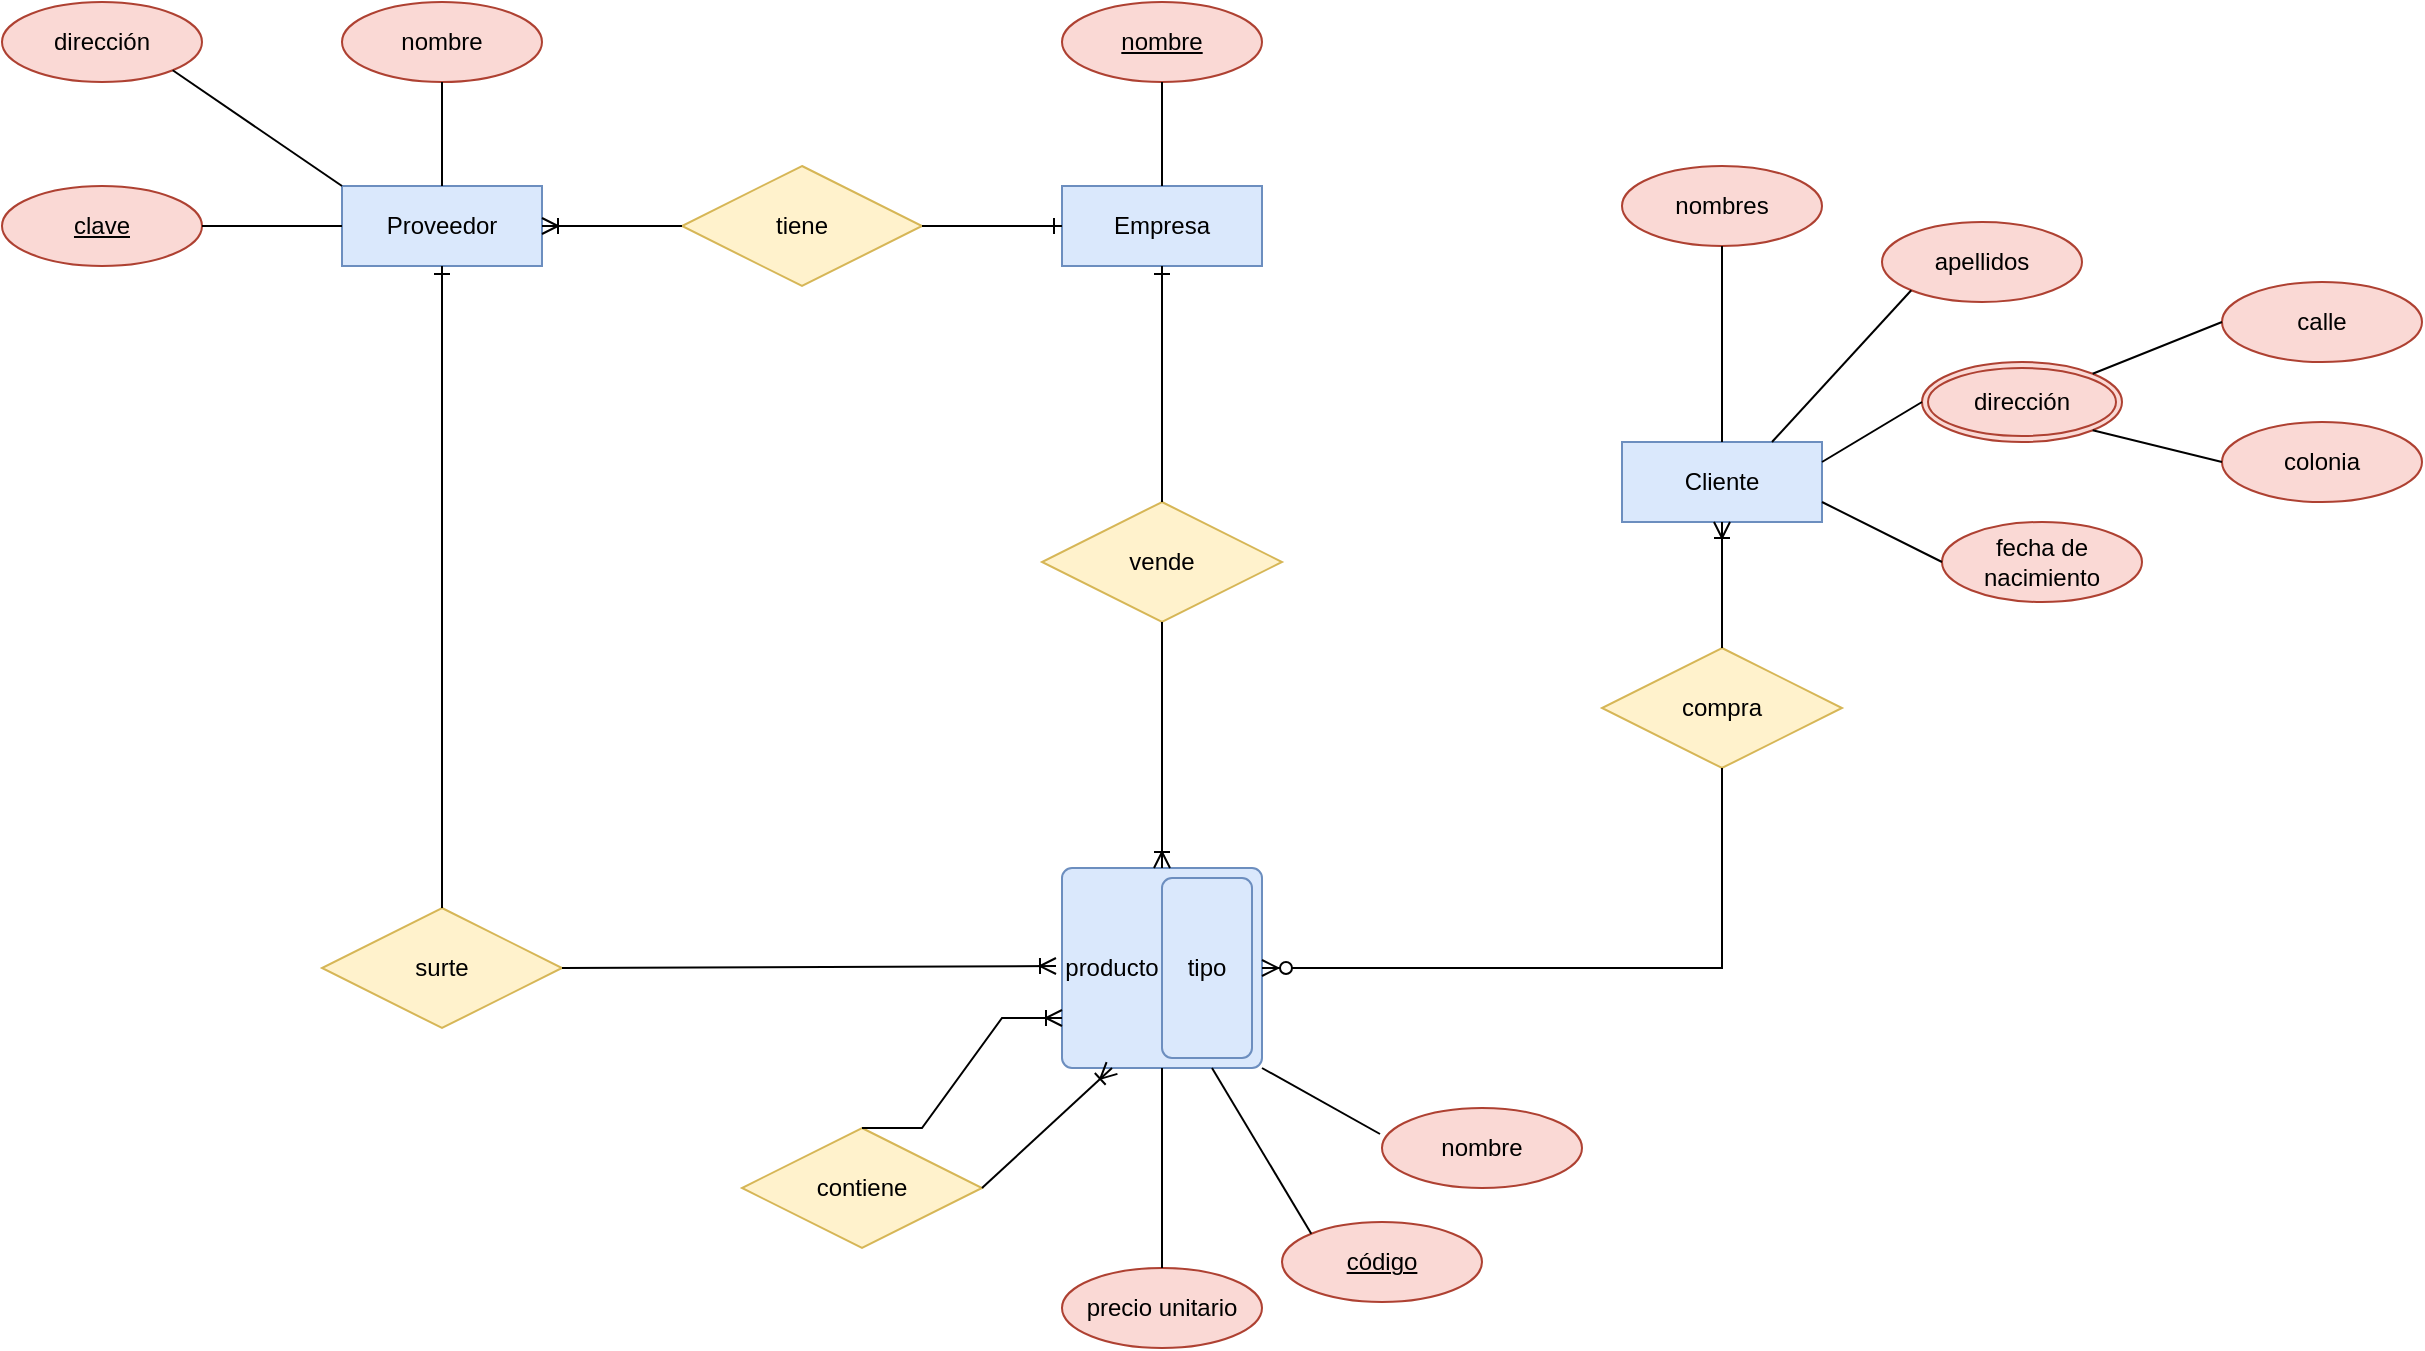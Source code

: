 <mxfile version="20.3.0" type="github">
  <diagram id="8-v9Z0RoxdPCG_60SAat" name="Page-1">
    <mxGraphModel dx="2272" dy="786" grid="1" gridSize="10" guides="1" tooltips="1" connect="1" arrows="1" fold="1" page="1" pageScale="1" pageWidth="850" pageHeight="1100" math="0" shadow="0">
      <root>
        <mxCell id="0" />
        <mxCell id="1" parent="0" />
        <mxCell id="-tF7ZBKWb7ZHzIYpN41H-1" value="Empresa" style="whiteSpace=wrap;html=1;align=center;fillColor=#dae8fc;strokeColor=#6c8ebf;" parent="1" vertex="1">
          <mxGeometry x="420" y="272" width="100" height="40" as="geometry" />
        </mxCell>
        <mxCell id="-tF7ZBKWb7ZHzIYpN41H-3" value="Proveedor" style="whiteSpace=wrap;html=1;align=center;fillColor=#dae8fc;strokeColor=#6c8ebf;" parent="1" vertex="1">
          <mxGeometry x="60" y="272" width="100" height="40" as="geometry" />
        </mxCell>
        <mxCell id="-tF7ZBKWb7ZHzIYpN41H-4" value="tiene" style="shape=rhombus;perimeter=rhombusPerimeter;whiteSpace=wrap;html=1;align=center;fillColor=#fff2cc;strokeColor=#d6b656;" parent="1" vertex="1">
          <mxGeometry x="230" y="262" width="120" height="60" as="geometry" />
        </mxCell>
        <mxCell id="-tF7ZBKWb7ZHzIYpN41H-5" value="surte" style="shape=rhombus;perimeter=rhombusPerimeter;whiteSpace=wrap;html=1;align=center;fillColor=#fff2cc;strokeColor=#d6b656;" parent="1" vertex="1">
          <mxGeometry x="50" y="633" width="120" height="60" as="geometry" />
        </mxCell>
        <mxCell id="-tF7ZBKWb7ZHzIYpN41H-6" value="Cliente" style="whiteSpace=wrap;html=1;align=center;fillColor=#dae8fc;strokeColor=#6c8ebf;" parent="1" vertex="1">
          <mxGeometry x="700" y="400" width="100" height="40" as="geometry" />
        </mxCell>
        <mxCell id="-tF7ZBKWb7ZHzIYpN41H-7" value="contiene" style="shape=rhombus;perimeter=rhombusPerimeter;whiteSpace=wrap;html=1;align=center;fillColor=#fff2cc;strokeColor=#d6b656;" parent="1" vertex="1">
          <mxGeometry x="260" y="743" width="120" height="60" as="geometry" />
        </mxCell>
        <mxCell id="-tF7ZBKWb7ZHzIYpN41H-8" value="compra" style="shape=rhombus;perimeter=rhombusPerimeter;whiteSpace=wrap;html=1;align=center;fillColor=#fff2cc;strokeColor=#d6b656;" parent="1" vertex="1">
          <mxGeometry x="690" y="503" width="120" height="60" as="geometry" />
        </mxCell>
        <mxCell id="-tF7ZBKWb7ZHzIYpN41H-9" value="vende" style="shape=rhombus;perimeter=rhombusPerimeter;whiteSpace=wrap;html=1;align=center;fillColor=#fff2cc;strokeColor=#d6b656;" parent="1" vertex="1">
          <mxGeometry x="410" y="430" width="120" height="60" as="geometry" />
        </mxCell>
        <mxCell id="-tF7ZBKWb7ZHzIYpN41H-13" value="" style="rounded=1;absoluteArcSize=1;html=1;arcSize=10;fillColor=#dae8fc;strokeColor=#6c8ebf;" parent="1" vertex="1">
          <mxGeometry x="420" y="613" width="100" height="100" as="geometry" />
        </mxCell>
        <mxCell id="-tF7ZBKWb7ZHzIYpN41H-14" value="producto" style="html=1;shape=mxgraph.er.anchor;whiteSpace=wrap;" parent="-tF7ZBKWb7ZHzIYpN41H-13" vertex="1">
          <mxGeometry width="50" height="100" as="geometry" />
        </mxCell>
        <mxCell id="-tF7ZBKWb7ZHzIYpN41H-15" value="tipo" style="rounded=1;absoluteArcSize=1;html=1;arcSize=10;whiteSpace=wrap;points=[];strokeColor=inherit;fillColor=inherit;" parent="-tF7ZBKWb7ZHzIYpN41H-13" vertex="1">
          <mxGeometry x="50" y="5" width="45" height="90" as="geometry" />
        </mxCell>
        <mxCell id="-tF7ZBKWb7ZHzIYpN41H-16" value="nombres" style="ellipse;whiteSpace=wrap;html=1;align=center;fillColor=#fad9d5;strokeColor=#ae4132;" parent="1" vertex="1">
          <mxGeometry x="700" y="262" width="100" height="40" as="geometry" />
        </mxCell>
        <mxCell id="-tF7ZBKWb7ZHzIYpN41H-17" value="apellidos" style="ellipse;whiteSpace=wrap;html=1;align=center;fillColor=#fad9d5;strokeColor=#ae4132;" parent="1" vertex="1">
          <mxGeometry x="830" y="290" width="100" height="40" as="geometry" />
        </mxCell>
        <mxCell id="-tF7ZBKWb7ZHzIYpN41H-19" value="fecha de nacimiento" style="ellipse;whiteSpace=wrap;html=1;align=center;fillColor=#fad9d5;strokeColor=#ae4132;" parent="1" vertex="1">
          <mxGeometry x="860" y="440" width="100" height="40" as="geometry" />
        </mxCell>
        <mxCell id="-tF7ZBKWb7ZHzIYpN41H-20" value="calle" style="ellipse;whiteSpace=wrap;html=1;align=center;fillColor=#fad9d5;strokeColor=#ae4132;" parent="1" vertex="1">
          <mxGeometry x="1000" y="320" width="100" height="40" as="geometry" />
        </mxCell>
        <mxCell id="-tF7ZBKWb7ZHzIYpN41H-22" value="nombre" style="ellipse;whiteSpace=wrap;html=1;align=center;fillColor=#fad9d5;strokeColor=#ae4132;" parent="1" vertex="1">
          <mxGeometry x="580" y="733" width="100" height="40" as="geometry" />
        </mxCell>
        <mxCell id="-tF7ZBKWb7ZHzIYpN41H-24" value="precio unitario" style="ellipse;whiteSpace=wrap;html=1;align=center;fillColor=#fad9d5;strokeColor=#ae4132;" parent="1" vertex="1">
          <mxGeometry x="420" y="813" width="100" height="40" as="geometry" />
        </mxCell>
        <mxCell id="-tF7ZBKWb7ZHzIYpN41H-25" value="nombre" style="ellipse;whiteSpace=wrap;html=1;align=center;fillColor=#fad9d5;strokeColor=#ae4132;" parent="1" vertex="1">
          <mxGeometry x="60" y="180" width="100" height="40" as="geometry" />
        </mxCell>
        <mxCell id="-tF7ZBKWb7ZHzIYpN41H-26" value="clave" style="ellipse;whiteSpace=wrap;html=1;align=center;fontStyle=4;fillColor=#fad9d5;strokeColor=#ae4132;" parent="1" vertex="1">
          <mxGeometry x="-110" y="272" width="100" height="40" as="geometry" />
        </mxCell>
        <mxCell id="-tF7ZBKWb7ZHzIYpN41H-27" value="dirección" style="ellipse;whiteSpace=wrap;html=1;align=center;fillColor=#fad9d5;strokeColor=#ae4132;" parent="1" vertex="1">
          <mxGeometry x="-110" y="180" width="100" height="40" as="geometry" />
        </mxCell>
        <mxCell id="-tF7ZBKWb7ZHzIYpN41H-28" value="nombre" style="ellipse;whiteSpace=wrap;html=1;align=center;fontStyle=4;fillColor=#fad9d5;strokeColor=#ae4132;" parent="1" vertex="1">
          <mxGeometry x="420" y="180" width="100" height="40" as="geometry" />
        </mxCell>
        <mxCell id="-tF7ZBKWb7ZHzIYpN41H-29" value="código" style="ellipse;whiteSpace=wrap;html=1;align=center;fontStyle=4;fillColor=#fad9d5;strokeColor=#ae4132;" parent="1" vertex="1">
          <mxGeometry x="530" y="790" width="100" height="40" as="geometry" />
        </mxCell>
        <mxCell id="-tF7ZBKWb7ZHzIYpN41H-30" value="dirección" style="ellipse;shape=doubleEllipse;margin=3;whiteSpace=wrap;html=1;align=center;fillColor=#fad9d5;strokeColor=#ae4132;" parent="1" vertex="1">
          <mxGeometry x="850" y="360" width="100" height="40" as="geometry" />
        </mxCell>
        <mxCell id="-tF7ZBKWb7ZHzIYpN41H-32" value="colonia" style="ellipse;whiteSpace=wrap;html=1;align=center;fillColor=#fad9d5;strokeColor=#ae4132;" parent="1" vertex="1">
          <mxGeometry x="1000" y="390" width="100" height="40" as="geometry" />
        </mxCell>
        <mxCell id="-tF7ZBKWb7ZHzIYpN41H-33" value="" style="endArrow=none;html=1;rounded=0;entryX=0.5;entryY=1;entryDx=0;entryDy=0;exitX=0.5;exitY=0;exitDx=0;exitDy=0;" parent="1" source="-tF7ZBKWb7ZHzIYpN41H-6" target="-tF7ZBKWb7ZHzIYpN41H-16" edge="1">
          <mxGeometry relative="1" as="geometry">
            <mxPoint x="510" y="570" as="sourcePoint" />
            <mxPoint x="670" y="570" as="targetPoint" />
          </mxGeometry>
        </mxCell>
        <mxCell id="-tF7ZBKWb7ZHzIYpN41H-34" value="" style="endArrow=none;html=1;rounded=0;entryX=0;entryY=1;entryDx=0;entryDy=0;exitX=0.75;exitY=0;exitDx=0;exitDy=0;" parent="1" source="-tF7ZBKWb7ZHzIYpN41H-6" target="-tF7ZBKWb7ZHzIYpN41H-17" edge="1">
          <mxGeometry relative="1" as="geometry">
            <mxPoint x="510" y="570" as="sourcePoint" />
            <mxPoint x="670" y="570" as="targetPoint" />
          </mxGeometry>
        </mxCell>
        <mxCell id="-tF7ZBKWb7ZHzIYpN41H-35" value="" style="endArrow=none;html=1;rounded=0;entryX=0;entryY=0.5;entryDx=0;entryDy=0;exitX=1;exitY=0.25;exitDx=0;exitDy=0;" parent="1" source="-tF7ZBKWb7ZHzIYpN41H-6" target="-tF7ZBKWb7ZHzIYpN41H-30" edge="1">
          <mxGeometry relative="1" as="geometry">
            <mxPoint x="810" y="400" as="sourcePoint" />
            <mxPoint x="780" y="490" as="targetPoint" />
          </mxGeometry>
        </mxCell>
        <mxCell id="-tF7ZBKWb7ZHzIYpN41H-36" value="" style="endArrow=none;html=1;rounded=0;entryX=0;entryY=0.5;entryDx=0;entryDy=0;exitX=1;exitY=0.75;exitDx=0;exitDy=0;" parent="1" source="-tF7ZBKWb7ZHzIYpN41H-6" target="-tF7ZBKWb7ZHzIYpN41H-19" edge="1">
          <mxGeometry relative="1" as="geometry">
            <mxPoint x="510" y="570" as="sourcePoint" />
            <mxPoint x="670" y="570" as="targetPoint" />
          </mxGeometry>
        </mxCell>
        <mxCell id="-tF7ZBKWb7ZHzIYpN41H-37" value="" style="endArrow=none;html=1;rounded=0;entryX=0;entryY=0.5;entryDx=0;entryDy=0;exitX=1;exitY=0;exitDx=0;exitDy=0;" parent="1" source="-tF7ZBKWb7ZHzIYpN41H-30" target="-tF7ZBKWb7ZHzIYpN41H-20" edge="1">
          <mxGeometry relative="1" as="geometry">
            <mxPoint x="510" y="570" as="sourcePoint" />
            <mxPoint x="670" y="570" as="targetPoint" />
          </mxGeometry>
        </mxCell>
        <mxCell id="-tF7ZBKWb7ZHzIYpN41H-38" value="" style="endArrow=none;html=1;rounded=0;entryX=0;entryY=0.5;entryDx=0;entryDy=0;exitX=1;exitY=1;exitDx=0;exitDy=0;" parent="1" source="-tF7ZBKWb7ZHzIYpN41H-30" target="-tF7ZBKWb7ZHzIYpN41H-32" edge="1">
          <mxGeometry relative="1" as="geometry">
            <mxPoint x="510" y="570" as="sourcePoint" />
            <mxPoint x="670" y="570" as="targetPoint" />
          </mxGeometry>
        </mxCell>
        <mxCell id="-tF7ZBKWb7ZHzIYpN41H-39" value="" style="fontSize=12;html=1;endArrow=ERoneToMany;rounded=0;entryX=0.5;entryY=1;entryDx=0;entryDy=0;exitX=0.5;exitY=0;exitDx=0;exitDy=0;" parent="1" source="-tF7ZBKWb7ZHzIYpN41H-8" target="-tF7ZBKWb7ZHzIYpN41H-6" edge="1">
          <mxGeometry width="100" height="100" relative="1" as="geometry">
            <mxPoint x="540" y="620" as="sourcePoint" />
            <mxPoint x="640" y="520" as="targetPoint" />
          </mxGeometry>
        </mxCell>
        <mxCell id="-tF7ZBKWb7ZHzIYpN41H-40" value="" style="edgeStyle=orthogonalEdgeStyle;fontSize=12;html=1;endArrow=ERzeroToMany;endFill=1;rounded=0;exitX=0.5;exitY=1;exitDx=0;exitDy=0;entryX=1;entryY=0.5;entryDx=0;entryDy=0;" parent="1" source="-tF7ZBKWb7ZHzIYpN41H-8" target="-tF7ZBKWb7ZHzIYpN41H-13" edge="1">
          <mxGeometry width="100" height="100" relative="1" as="geometry">
            <mxPoint x="540" y="583" as="sourcePoint" />
            <mxPoint x="640" y="483" as="targetPoint" />
          </mxGeometry>
        </mxCell>
        <mxCell id="-tF7ZBKWb7ZHzIYpN41H-42" value="" style="edgeStyle=entityRelationEdgeStyle;fontSize=12;html=1;endArrow=ERone;endFill=1;rounded=0;entryX=0;entryY=0.5;entryDx=0;entryDy=0;exitX=1;exitY=0.5;exitDx=0;exitDy=0;" parent="1" source="-tF7ZBKWb7ZHzIYpN41H-4" target="-tF7ZBKWb7ZHzIYpN41H-1" edge="1">
          <mxGeometry width="100" height="100" relative="1" as="geometry">
            <mxPoint x="540" y="620" as="sourcePoint" />
            <mxPoint x="640" y="520" as="targetPoint" />
          </mxGeometry>
        </mxCell>
        <mxCell id="-tF7ZBKWb7ZHzIYpN41H-44" value="" style="edgeStyle=entityRelationEdgeStyle;fontSize=12;html=1;endArrow=ERoneToMany;rounded=0;entryX=1;entryY=0.5;entryDx=0;entryDy=0;exitX=0;exitY=0.5;exitDx=0;exitDy=0;" parent="1" source="-tF7ZBKWb7ZHzIYpN41H-4" target="-tF7ZBKWb7ZHzIYpN41H-3" edge="1">
          <mxGeometry width="100" height="100" relative="1" as="geometry">
            <mxPoint x="540" y="620" as="sourcePoint" />
            <mxPoint x="640" y="520" as="targetPoint" />
          </mxGeometry>
        </mxCell>
        <mxCell id="-tF7ZBKWb7ZHzIYpN41H-45" value="" style="fontSize=12;html=1;endArrow=ERone;endFill=1;rounded=0;entryX=0.5;entryY=1;entryDx=0;entryDy=0;exitX=0.5;exitY=0;exitDx=0;exitDy=0;" parent="1" source="-tF7ZBKWb7ZHzIYpN41H-5" target="-tF7ZBKWb7ZHzIYpN41H-3" edge="1">
          <mxGeometry width="100" height="100" relative="1" as="geometry">
            <mxPoint x="540" y="620" as="sourcePoint" />
            <mxPoint x="640" y="520" as="targetPoint" />
          </mxGeometry>
        </mxCell>
        <mxCell id="-tF7ZBKWb7ZHzIYpN41H-46" value="" style="fontSize=12;html=1;endArrow=ERoneToMany;rounded=0;exitX=1;exitY=0.5;exitDx=0;exitDy=0;entryX=-0.06;entryY=0.49;entryDx=0;entryDy=0;entryPerimeter=0;" parent="1" source="-tF7ZBKWb7ZHzIYpN41H-5" target="-tF7ZBKWb7ZHzIYpN41H-14" edge="1">
          <mxGeometry width="100" height="100" relative="1" as="geometry">
            <mxPoint x="540" y="620" as="sourcePoint" />
            <mxPoint x="640" y="520" as="targetPoint" />
          </mxGeometry>
        </mxCell>
        <mxCell id="-tF7ZBKWb7ZHzIYpN41H-47" value="" style="fontSize=12;html=1;endArrow=ERone;endFill=1;rounded=0;entryX=0.5;entryY=1;entryDx=0;entryDy=0;exitX=0.5;exitY=0;exitDx=0;exitDy=0;" parent="1" source="-tF7ZBKWb7ZHzIYpN41H-9" target="-tF7ZBKWb7ZHzIYpN41H-1" edge="1">
          <mxGeometry width="100" height="100" relative="1" as="geometry">
            <mxPoint x="540" y="620" as="sourcePoint" />
            <mxPoint x="640" y="520" as="targetPoint" />
          </mxGeometry>
        </mxCell>
        <mxCell id="-tF7ZBKWb7ZHzIYpN41H-48" value="" style="fontSize=12;html=1;endArrow=ERoneToMany;rounded=0;exitX=0.5;exitY=1;exitDx=0;exitDy=0;entryX=0.5;entryY=0;entryDx=0;entryDy=0;" parent="1" source="-tF7ZBKWb7ZHzIYpN41H-9" target="-tF7ZBKWb7ZHzIYpN41H-13" edge="1">
          <mxGeometry width="100" height="100" relative="1" as="geometry">
            <mxPoint x="540" y="620" as="sourcePoint" />
            <mxPoint x="640" y="520" as="targetPoint" />
          </mxGeometry>
        </mxCell>
        <mxCell id="-tF7ZBKWb7ZHzIYpN41H-49" value="" style="endArrow=none;html=1;rounded=0;exitX=0.5;exitY=1;exitDx=0;exitDy=0;entryX=0.5;entryY=0;entryDx=0;entryDy=0;" parent="1" source="-tF7ZBKWb7ZHzIYpN41H-13" target="-tF7ZBKWb7ZHzIYpN41H-24" edge="1">
          <mxGeometry relative="1" as="geometry">
            <mxPoint x="510" y="570" as="sourcePoint" />
            <mxPoint x="670" y="570" as="targetPoint" />
          </mxGeometry>
        </mxCell>
        <mxCell id="-tF7ZBKWb7ZHzIYpN41H-51" value="" style="endArrow=none;html=1;rounded=0;exitX=0.75;exitY=1;exitDx=0;exitDy=0;entryX=0;entryY=0;entryDx=0;entryDy=0;" parent="1" source="-tF7ZBKWb7ZHzIYpN41H-13" target="-tF7ZBKWb7ZHzIYpN41H-29" edge="1">
          <mxGeometry relative="1" as="geometry">
            <mxPoint x="510" y="570" as="sourcePoint" />
            <mxPoint x="670" y="570" as="targetPoint" />
          </mxGeometry>
        </mxCell>
        <mxCell id="-tF7ZBKWb7ZHzIYpN41H-52" value="" style="endArrow=none;html=1;rounded=0;entryX=1;entryY=1;entryDx=0;entryDy=0;exitX=-0.01;exitY=0.325;exitDx=0;exitDy=0;exitPerimeter=0;" parent="1" source="-tF7ZBKWb7ZHzIYpN41H-22" target="-tF7ZBKWb7ZHzIYpN41H-13" edge="1">
          <mxGeometry relative="1" as="geometry">
            <mxPoint x="240" y="550" as="sourcePoint" />
            <mxPoint x="400" y="550" as="targetPoint" />
          </mxGeometry>
        </mxCell>
        <mxCell id="-tF7ZBKWb7ZHzIYpN41H-53" value="" style="endArrow=none;html=1;rounded=0;entryX=0.5;entryY=1;entryDx=0;entryDy=0;exitX=0.5;exitY=0;exitDx=0;exitDy=0;" parent="1" source="-tF7ZBKWb7ZHzIYpN41H-1" target="-tF7ZBKWb7ZHzIYpN41H-28" edge="1">
          <mxGeometry relative="1" as="geometry">
            <mxPoint x="420" y="540" as="sourcePoint" />
            <mxPoint x="580" y="540" as="targetPoint" />
          </mxGeometry>
        </mxCell>
        <mxCell id="-tF7ZBKWb7ZHzIYpN41H-54" value="" style="endArrow=none;html=1;rounded=0;exitX=0.5;exitY=1;exitDx=0;exitDy=0;entryX=0.5;entryY=0;entryDx=0;entryDy=0;" parent="1" source="-tF7ZBKWb7ZHzIYpN41H-25" target="-tF7ZBKWb7ZHzIYpN41H-3" edge="1">
          <mxGeometry relative="1" as="geometry">
            <mxPoint x="420" y="540" as="sourcePoint" />
            <mxPoint x="580" y="540" as="targetPoint" />
          </mxGeometry>
        </mxCell>
        <mxCell id="-tF7ZBKWb7ZHzIYpN41H-55" value="" style="endArrow=none;html=1;rounded=0;exitX=1;exitY=1;exitDx=0;exitDy=0;entryX=0;entryY=0;entryDx=0;entryDy=0;" parent="1" source="-tF7ZBKWb7ZHzIYpN41H-27" target="-tF7ZBKWb7ZHzIYpN41H-3" edge="1">
          <mxGeometry relative="1" as="geometry">
            <mxPoint x="420" y="540" as="sourcePoint" />
            <mxPoint x="580" y="540" as="targetPoint" />
          </mxGeometry>
        </mxCell>
        <mxCell id="-tF7ZBKWb7ZHzIYpN41H-56" value="" style="endArrow=none;html=1;rounded=0;exitX=1;exitY=0.5;exitDx=0;exitDy=0;entryX=0;entryY=0.5;entryDx=0;entryDy=0;" parent="1" source="-tF7ZBKWb7ZHzIYpN41H-26" target="-tF7ZBKWb7ZHzIYpN41H-3" edge="1">
          <mxGeometry relative="1" as="geometry">
            <mxPoint x="420" y="540" as="sourcePoint" />
            <mxPoint x="580" y="540" as="targetPoint" />
          </mxGeometry>
        </mxCell>
        <mxCell id="-tF7ZBKWb7ZHzIYpN41H-60" value="" style="fontSize=12;html=1;endArrow=ERoneToMany;rounded=0;exitX=1;exitY=0.5;exitDx=0;exitDy=0;entryX=0.25;entryY=1;entryDx=0;entryDy=0;" parent="1" source="-tF7ZBKWb7ZHzIYpN41H-7" target="-tF7ZBKWb7ZHzIYpN41H-13" edge="1">
          <mxGeometry width="100" height="100" relative="1" as="geometry">
            <mxPoint x="450" y="590" as="sourcePoint" />
            <mxPoint x="550" y="490" as="targetPoint" />
          </mxGeometry>
        </mxCell>
        <mxCell id="-tF7ZBKWb7ZHzIYpN41H-61" value="" style="edgeStyle=entityRelationEdgeStyle;fontSize=12;html=1;endArrow=ERoneToMany;rounded=0;exitX=0.5;exitY=0;exitDx=0;exitDy=0;entryX=0;entryY=0.75;entryDx=0;entryDy=0;" parent="1" source="-tF7ZBKWb7ZHzIYpN41H-7" target="-tF7ZBKWb7ZHzIYpN41H-13" edge="1">
          <mxGeometry width="100" height="100" relative="1" as="geometry">
            <mxPoint x="450" y="590" as="sourcePoint" />
            <mxPoint x="550" y="490" as="targetPoint" />
          </mxGeometry>
        </mxCell>
      </root>
    </mxGraphModel>
  </diagram>
</mxfile>
